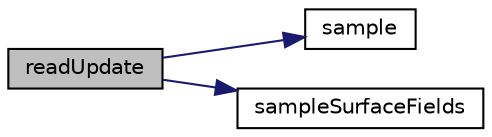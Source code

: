 digraph "readUpdate"
{
  bgcolor="transparent";
  edge [fontname="Helvetica",fontsize="10",labelfontname="Helvetica",labelfontsize="10"];
  node [fontname="Helvetica",fontsize="10",shape=record];
  rankdir="LR";
  Node1 [label="readUpdate",height=0.2,width=0.4,color="black", fillcolor="grey75", style="filled", fontcolor="black"];
  Node1 -> Node2 [color="midnightblue",fontsize="10",style="solid",fontname="Helvetica"];
  Node2 [label="sample",height=0.2,width=0.4,color="black",URL="$a02015.html#a9ae10f55b29997a4007a54cf5186ab50",tooltip="Sample a volume field at all locations. "];
  Node1 -> Node3 [color="midnightblue",fontsize="10",style="solid",fontname="Helvetica"];
  Node3 [label="sampleSurfaceFields",height=0.2,width=0.4,color="black",URL="$a02015.html#a1dee852fe5e57a23a7355c527ff85a0d",tooltip="Sample a single scalar field on all sample locations. "];
}
